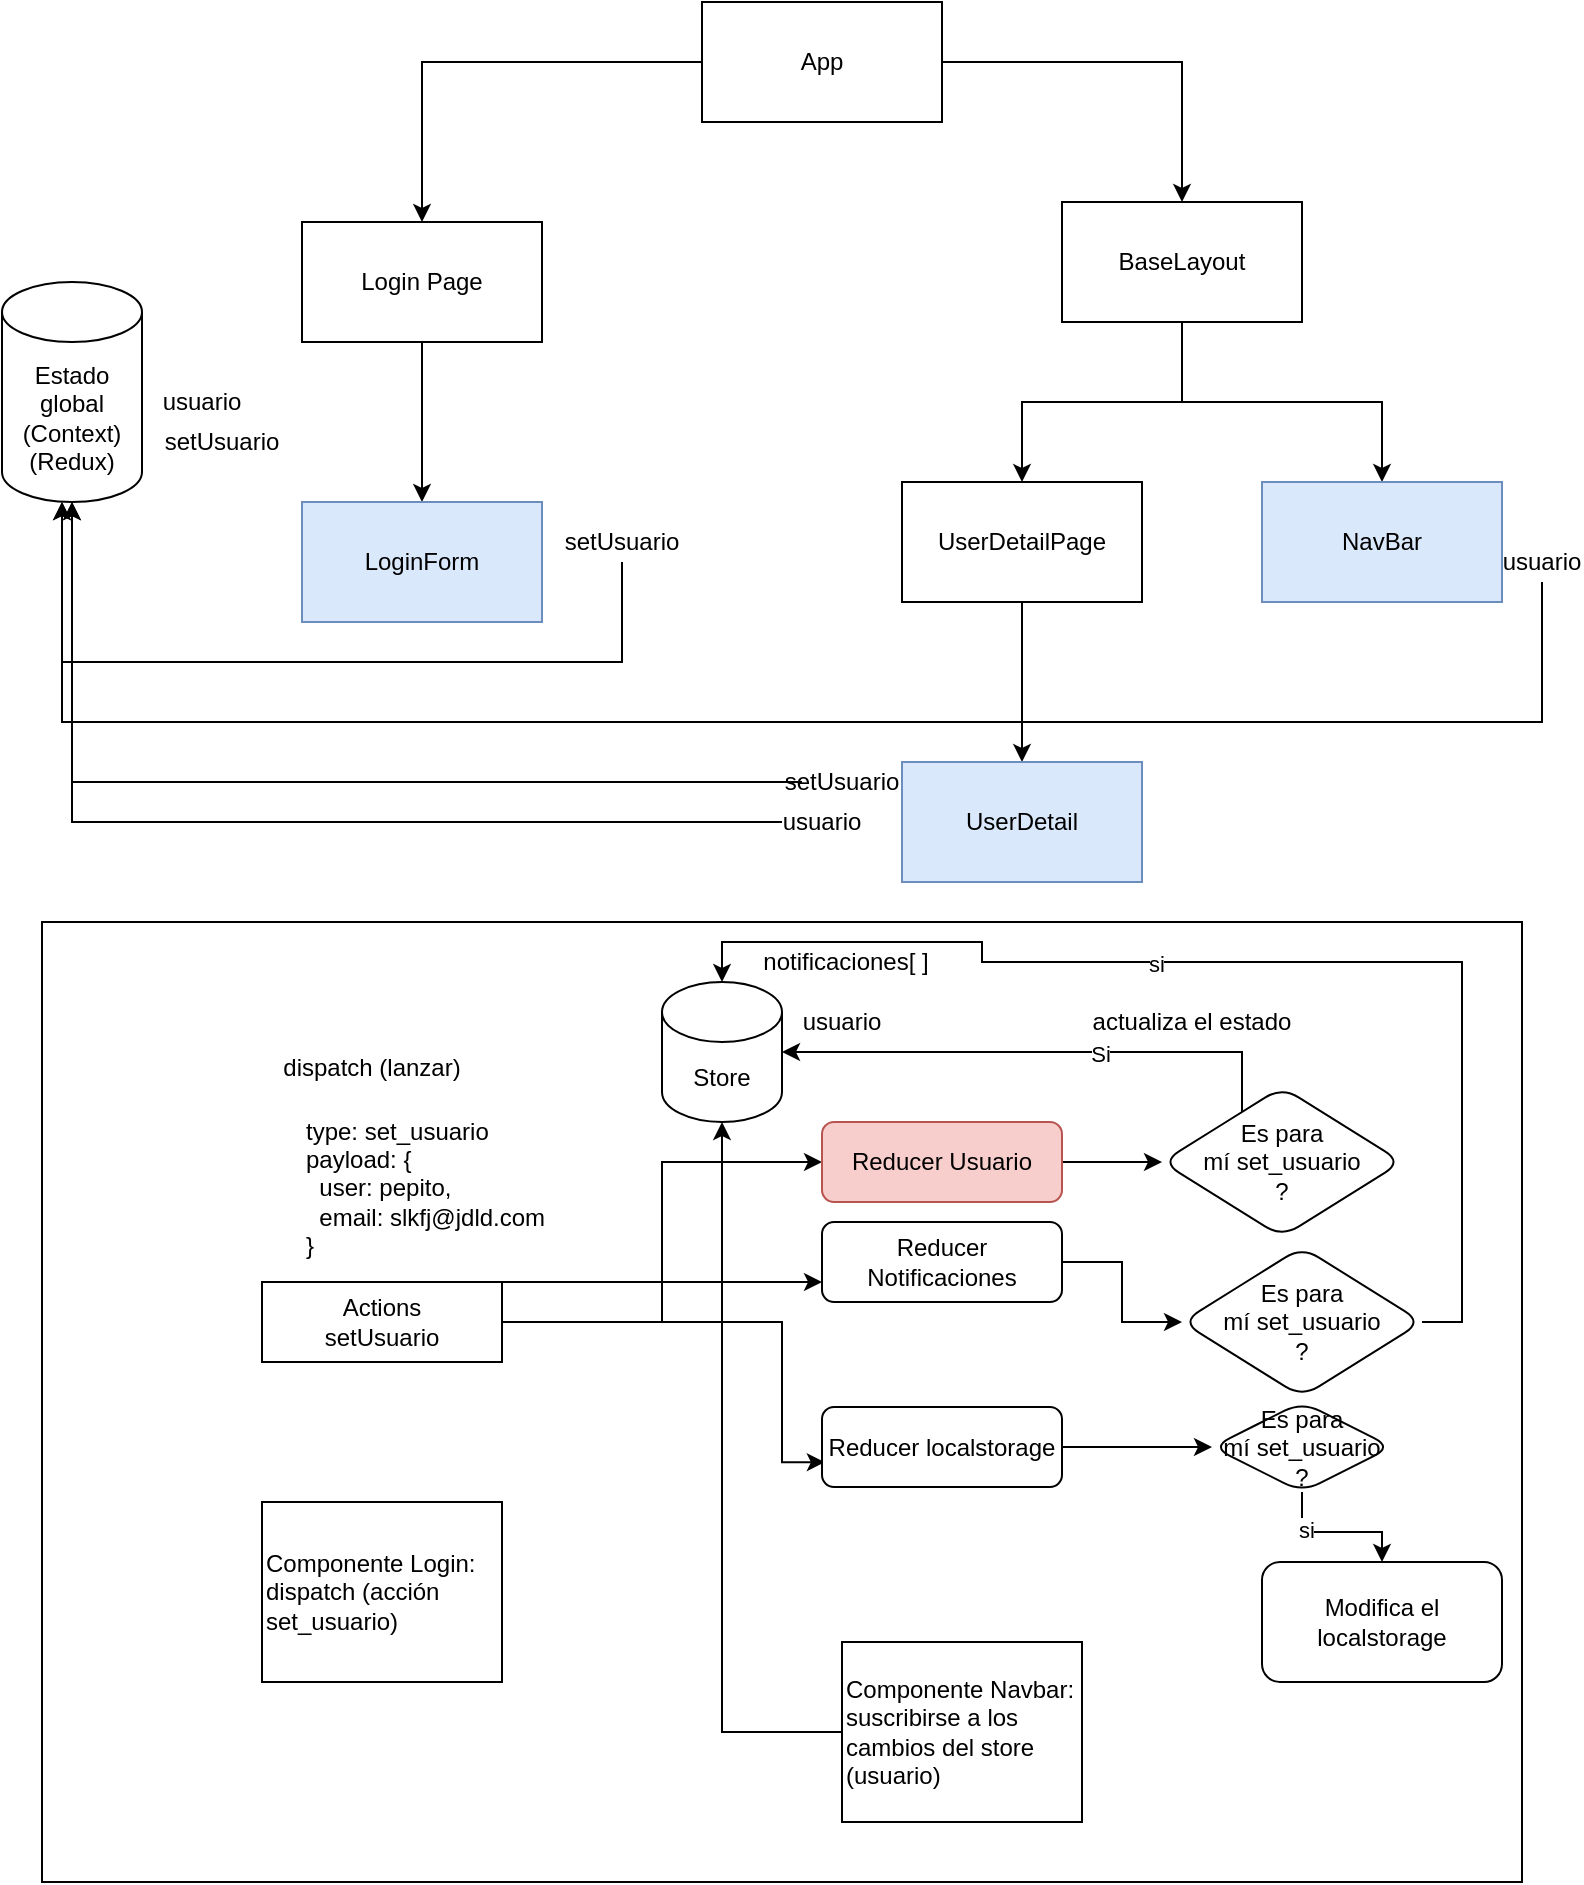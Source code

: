 <mxfile version="14.1.8" type="device"><diagram id="zPjdwfPVGDJJzSTL3f-m" name="Página-1"><mxGraphModel dx="825" dy="450" grid="1" gridSize="10" guides="1" tooltips="1" connect="1" arrows="1" fold="1" page="1" pageScale="1" pageWidth="827" pageHeight="1169" math="0" shadow="0"><root><mxCell id="0"/><mxCell id="1" parent="0"/><mxCell id="b8tLOjOI1qxEpnpFuwqI-45" value="" style="rounded=0;whiteSpace=wrap;html=1;" vertex="1" parent="1"><mxGeometry x="60" y="660" width="740" height="480" as="geometry"/></mxCell><mxCell id="b8tLOjOI1qxEpnpFuwqI-3" style="edgeStyle=orthogonalEdgeStyle;rounded=0;orthogonalLoop=1;jettySize=auto;html=1;entryX=0.5;entryY=0;entryDx=0;entryDy=0;" edge="1" parent="1" source="b8tLOjOI1qxEpnpFuwqI-1" target="b8tLOjOI1qxEpnpFuwqI-2"><mxGeometry relative="1" as="geometry"/></mxCell><mxCell id="b8tLOjOI1qxEpnpFuwqI-7" value="" style="edgeStyle=orthogonalEdgeStyle;rounded=0;orthogonalLoop=1;jettySize=auto;html=1;" edge="1" parent="1" source="b8tLOjOI1qxEpnpFuwqI-1" target="b8tLOjOI1qxEpnpFuwqI-6"><mxGeometry relative="1" as="geometry"/></mxCell><mxCell id="b8tLOjOI1qxEpnpFuwqI-1" value="App" style="rounded=0;whiteSpace=wrap;html=1;" vertex="1" parent="1"><mxGeometry x="390" y="200" width="120" height="60" as="geometry"/></mxCell><mxCell id="b8tLOjOI1qxEpnpFuwqI-5" value="" style="edgeStyle=orthogonalEdgeStyle;rounded=0;orthogonalLoop=1;jettySize=auto;html=1;" edge="1" parent="1" source="b8tLOjOI1qxEpnpFuwqI-2" target="b8tLOjOI1qxEpnpFuwqI-4"><mxGeometry relative="1" as="geometry"/></mxCell><mxCell id="b8tLOjOI1qxEpnpFuwqI-2" value="Login Page" style="rounded=0;whiteSpace=wrap;html=1;" vertex="1" parent="1"><mxGeometry x="190" y="310" width="120" height="60" as="geometry"/></mxCell><mxCell id="b8tLOjOI1qxEpnpFuwqI-4" value="LoginForm" style="whiteSpace=wrap;html=1;rounded=0;fillColor=#dae8fc;strokeColor=#6c8ebf;" vertex="1" parent="1"><mxGeometry x="190" y="450" width="120" height="60" as="geometry"/></mxCell><mxCell id="b8tLOjOI1qxEpnpFuwqI-9" value="" style="edgeStyle=orthogonalEdgeStyle;rounded=0;orthogonalLoop=1;jettySize=auto;html=1;" edge="1" parent="1" source="b8tLOjOI1qxEpnpFuwqI-6" target="b8tLOjOI1qxEpnpFuwqI-8"><mxGeometry relative="1" as="geometry"/></mxCell><mxCell id="b8tLOjOI1qxEpnpFuwqI-13" value="" style="edgeStyle=orthogonalEdgeStyle;rounded=0;orthogonalLoop=1;jettySize=auto;html=1;" edge="1" parent="1" source="b8tLOjOI1qxEpnpFuwqI-6" target="b8tLOjOI1qxEpnpFuwqI-12"><mxGeometry relative="1" as="geometry"/></mxCell><mxCell id="b8tLOjOI1qxEpnpFuwqI-6" value="BaseLayout" style="whiteSpace=wrap;html=1;rounded=0;" vertex="1" parent="1"><mxGeometry x="570" y="300" width="120" height="60" as="geometry"/></mxCell><mxCell id="b8tLOjOI1qxEpnpFuwqI-11" value="" style="edgeStyle=orthogonalEdgeStyle;rounded=0;orthogonalLoop=1;jettySize=auto;html=1;" edge="1" parent="1" source="b8tLOjOI1qxEpnpFuwqI-8" target="b8tLOjOI1qxEpnpFuwqI-10"><mxGeometry relative="1" as="geometry"/></mxCell><mxCell id="b8tLOjOI1qxEpnpFuwqI-8" value="UserDetailPage" style="whiteSpace=wrap;html=1;rounded=0;" vertex="1" parent="1"><mxGeometry x="490" y="440" width="120" height="60" as="geometry"/></mxCell><mxCell id="b8tLOjOI1qxEpnpFuwqI-10" value="UserDetail" style="whiteSpace=wrap;html=1;rounded=0;fillColor=#dae8fc;strokeColor=#6c8ebf;" vertex="1" parent="1"><mxGeometry x="490" y="580" width="120" height="60" as="geometry"/></mxCell><mxCell id="b8tLOjOI1qxEpnpFuwqI-12" value="NavBar" style="whiteSpace=wrap;html=1;rounded=0;fillColor=#dae8fc;strokeColor=#6c8ebf;" vertex="1" parent="1"><mxGeometry x="670" y="440" width="120" height="60" as="geometry"/></mxCell><mxCell id="b8tLOjOI1qxEpnpFuwqI-39" style="edgeStyle=orthogonalEdgeStyle;rounded=0;orthogonalLoop=1;jettySize=auto;html=1;" edge="1" parent="1" source="b8tLOjOI1qxEpnpFuwqI-18" target="b8tLOjOI1qxEpnpFuwqI-27"><mxGeometry relative="1" as="geometry"/></mxCell><mxCell id="b8tLOjOI1qxEpnpFuwqI-18" value="usuario" style="text;html=1;strokeColor=none;fillColor=none;align=center;verticalAlign=middle;whiteSpace=wrap;rounded=0;" vertex="1" parent="1"><mxGeometry x="430" y="600" width="40" height="20" as="geometry"/></mxCell><mxCell id="b8tLOjOI1qxEpnpFuwqI-38" style="edgeStyle=orthogonalEdgeStyle;rounded=0;orthogonalLoop=1;jettySize=auto;html=1;entryX=0.5;entryY=1;entryDx=0;entryDy=0;entryPerimeter=0;" edge="1" parent="1" source="b8tLOjOI1qxEpnpFuwqI-24" target="b8tLOjOI1qxEpnpFuwqI-27"><mxGeometry relative="1" as="geometry"/></mxCell><mxCell id="b8tLOjOI1qxEpnpFuwqI-24" value="setUsuario" style="text;html=1;strokeColor=none;fillColor=none;align=center;verticalAlign=middle;whiteSpace=wrap;rounded=0;" vertex="1" parent="1"><mxGeometry x="440" y="580" width="40" height="20" as="geometry"/></mxCell><mxCell id="b8tLOjOI1qxEpnpFuwqI-27" value="Estado global&lt;br&gt;(Context)&lt;br&gt;(Redux)&lt;br&gt;" style="shape=cylinder3;whiteSpace=wrap;html=1;boundedLbl=1;backgroundOutline=1;size=15;" vertex="1" parent="1"><mxGeometry x="40" y="340" width="70" height="110" as="geometry"/></mxCell><mxCell id="b8tLOjOI1qxEpnpFuwqI-30" value="usuario" style="text;html=1;strokeColor=none;fillColor=none;align=center;verticalAlign=middle;whiteSpace=wrap;rounded=0;" vertex="1" parent="1"><mxGeometry x="120" y="390" width="40" height="20" as="geometry"/></mxCell><mxCell id="b8tLOjOI1qxEpnpFuwqI-31" value="setUsuario" style="text;html=1;strokeColor=none;fillColor=none;align=center;verticalAlign=middle;whiteSpace=wrap;rounded=0;" vertex="1" parent="1"><mxGeometry x="130" y="410" width="40" height="20" as="geometry"/></mxCell><mxCell id="b8tLOjOI1qxEpnpFuwqI-37" style="edgeStyle=orthogonalEdgeStyle;rounded=0;orthogonalLoop=1;jettySize=auto;html=1;" edge="1" parent="1" source="b8tLOjOI1qxEpnpFuwqI-33" target="b8tLOjOI1qxEpnpFuwqI-27"><mxGeometry relative="1" as="geometry"><Array as="points"><mxPoint x="350" y="530"/><mxPoint x="70" y="530"/></Array></mxGeometry></mxCell><mxCell id="b8tLOjOI1qxEpnpFuwqI-33" value="setUsuario" style="text;html=1;strokeColor=none;fillColor=none;align=center;verticalAlign=middle;whiteSpace=wrap;rounded=0;" vertex="1" parent="1"><mxGeometry x="330" y="460" width="40" height="20" as="geometry"/></mxCell><mxCell id="b8tLOjOI1qxEpnpFuwqI-36" style="edgeStyle=orthogonalEdgeStyle;rounded=0;orthogonalLoop=1;jettySize=auto;html=1;" edge="1" parent="1" source="b8tLOjOI1qxEpnpFuwqI-34" target="b8tLOjOI1qxEpnpFuwqI-27"><mxGeometry relative="1" as="geometry"><Array as="points"><mxPoint x="810" y="560"/><mxPoint x="70" y="560"/></Array></mxGeometry></mxCell><mxCell id="b8tLOjOI1qxEpnpFuwqI-34" value="usuario" style="text;html=1;strokeColor=none;fillColor=none;align=center;verticalAlign=middle;whiteSpace=wrap;rounded=0;" vertex="1" parent="1"><mxGeometry x="790" y="470" width="40" height="20" as="geometry"/></mxCell><mxCell id="b8tLOjOI1qxEpnpFuwqI-40" value="Store" style="shape=cylinder3;whiteSpace=wrap;html=1;boundedLbl=1;backgroundOutline=1;size=15;" vertex="1" parent="1"><mxGeometry x="370" y="690" width="60" height="70" as="geometry"/></mxCell><mxCell id="b8tLOjOI1qxEpnpFuwqI-41" value="usuario" style="text;html=1;strokeColor=none;fillColor=none;align=center;verticalAlign=middle;whiteSpace=wrap;rounded=0;" vertex="1" parent="1"><mxGeometry x="440" y="700" width="40" height="20" as="geometry"/></mxCell><mxCell id="b8tLOjOI1qxEpnpFuwqI-49" style="edgeStyle=orthogonalEdgeStyle;rounded=0;orthogonalLoop=1;jettySize=auto;html=1;entryX=0;entryY=0.5;entryDx=0;entryDy=0;" edge="1" parent="1" source="b8tLOjOI1qxEpnpFuwqI-42" target="b8tLOjOI1qxEpnpFuwqI-46"><mxGeometry relative="1" as="geometry"/></mxCell><mxCell id="b8tLOjOI1qxEpnpFuwqI-50" style="edgeStyle=orthogonalEdgeStyle;rounded=0;orthogonalLoop=1;jettySize=auto;html=1;" edge="1" parent="1" source="b8tLOjOI1qxEpnpFuwqI-42" target="b8tLOjOI1qxEpnpFuwqI-47"><mxGeometry relative="1" as="geometry"><Array as="points"><mxPoint x="410" y="840"/><mxPoint x="410" y="840"/></Array></mxGeometry></mxCell><mxCell id="b8tLOjOI1qxEpnpFuwqI-51" style="edgeStyle=orthogonalEdgeStyle;rounded=0;orthogonalLoop=1;jettySize=auto;html=1;entryX=0.012;entryY=0.69;entryDx=0;entryDy=0;entryPerimeter=0;" edge="1" parent="1" source="b8tLOjOI1qxEpnpFuwqI-42" target="b8tLOjOI1qxEpnpFuwqI-48"><mxGeometry relative="1" as="geometry"><Array as="points"><mxPoint x="430" y="860"/><mxPoint x="430" y="930"/></Array></mxGeometry></mxCell><mxCell id="b8tLOjOI1qxEpnpFuwqI-42" value="Actions&lt;br&gt;setUsuario" style="rounded=0;whiteSpace=wrap;html=1;" vertex="1" parent="1"><mxGeometry x="170" y="840" width="120" height="40" as="geometry"/></mxCell><mxCell id="b8tLOjOI1qxEpnpFuwqI-44" value="dispatch (lanzar)" style="text;html=1;strokeColor=none;fillColor=none;align=center;verticalAlign=middle;whiteSpace=wrap;rounded=0;" vertex="1" parent="1"><mxGeometry x="170" y="722.5" width="110" height="20" as="geometry"/></mxCell><mxCell id="b8tLOjOI1qxEpnpFuwqI-53" value="" style="edgeStyle=orthogonalEdgeStyle;rounded=0;orthogonalLoop=1;jettySize=auto;html=1;" edge="1" parent="1" source="b8tLOjOI1qxEpnpFuwqI-46" target="b8tLOjOI1qxEpnpFuwqI-52"><mxGeometry relative="1" as="geometry"/></mxCell><mxCell id="b8tLOjOI1qxEpnpFuwqI-46" value="Reducer Usuario" style="rounded=1;whiteSpace=wrap;html=1;fillColor=#f8cecc;strokeColor=#b85450;" vertex="1" parent="1"><mxGeometry x="450" y="760" width="120" height="40" as="geometry"/></mxCell><mxCell id="b8tLOjOI1qxEpnpFuwqI-66" style="edgeStyle=orthogonalEdgeStyle;rounded=0;orthogonalLoop=1;jettySize=auto;html=1;" edge="1" parent="1" source="b8tLOjOI1qxEpnpFuwqI-47" target="b8tLOjOI1qxEpnpFuwqI-65"><mxGeometry relative="1" as="geometry"/></mxCell><mxCell id="b8tLOjOI1qxEpnpFuwqI-47" value="Reducer Notificaciones" style="rounded=1;whiteSpace=wrap;html=1;" vertex="1" parent="1"><mxGeometry x="450" y="810" width="120" height="40" as="geometry"/></mxCell><mxCell id="b8tLOjOI1qxEpnpFuwqI-71" style="edgeStyle=orthogonalEdgeStyle;rounded=0;orthogonalLoop=1;jettySize=auto;html=1;" edge="1" parent="1" source="b8tLOjOI1qxEpnpFuwqI-48" target="b8tLOjOI1qxEpnpFuwqI-70"><mxGeometry relative="1" as="geometry"/></mxCell><mxCell id="b8tLOjOI1qxEpnpFuwqI-48" value="Reducer localstorage" style="rounded=1;whiteSpace=wrap;html=1;" vertex="1" parent="1"><mxGeometry x="450" y="902.5" width="120" height="40" as="geometry"/></mxCell><mxCell id="b8tLOjOI1qxEpnpFuwqI-54" style="edgeStyle=orthogonalEdgeStyle;rounded=0;orthogonalLoop=1;jettySize=auto;html=1;" edge="1" parent="1" source="b8tLOjOI1qxEpnpFuwqI-52" target="b8tLOjOI1qxEpnpFuwqI-40"><mxGeometry relative="1" as="geometry"><Array as="points"><mxPoint x="660" y="725"/></Array></mxGeometry></mxCell><mxCell id="b8tLOjOI1qxEpnpFuwqI-55" value="Si" style="edgeLabel;html=1;align=center;verticalAlign=middle;resizable=0;points=[];" vertex="1" connectable="0" parent="b8tLOjOI1qxEpnpFuwqI-54"><mxGeometry x="-0.223" y="1" relative="1" as="geometry"><mxPoint as="offset"/></mxGeometry></mxCell><mxCell id="b8tLOjOI1qxEpnpFuwqI-52" value="Es para mí&amp;nbsp;&lt;span style=&quot;text-align: left&quot;&gt;set_usuario&lt;/span&gt;&lt;br&gt;?" style="rhombus;whiteSpace=wrap;html=1;rounded=1;" vertex="1" parent="1"><mxGeometry x="620" y="742.5" width="120" height="75" as="geometry"/></mxCell><mxCell id="b8tLOjOI1qxEpnpFuwqI-56" value="type: set_usuario&lt;br&gt;payload: {&lt;br&gt;&amp;nbsp; user: pepito,&lt;br&gt;&amp;nbsp; email: slkfj@jdld.com&lt;br&gt;}" style="text;html=1;strokeColor=none;fillColor=none;align=left;verticalAlign=middle;whiteSpace=wrap;rounded=0;" vertex="1" parent="1"><mxGeometry x="190" y="775" width="140" height="35" as="geometry"/></mxCell><mxCell id="b8tLOjOI1qxEpnpFuwqI-59" value="Componente Login:&lt;br&gt;dispatch (acción set_usuario)" style="rounded=0;whiteSpace=wrap;html=1;align=left;" vertex="1" parent="1"><mxGeometry x="170" y="950" width="120" height="90" as="geometry"/></mxCell><mxCell id="b8tLOjOI1qxEpnpFuwqI-61" style="edgeStyle=orthogonalEdgeStyle;rounded=0;orthogonalLoop=1;jettySize=auto;html=1;" edge="1" parent="1" source="b8tLOjOI1qxEpnpFuwqI-60" target="b8tLOjOI1qxEpnpFuwqI-40"><mxGeometry relative="1" as="geometry"/></mxCell><mxCell id="b8tLOjOI1qxEpnpFuwqI-60" value="Componente Navbar:&lt;br&gt;suscribirse a los cambios del store (usuario)" style="rounded=0;whiteSpace=wrap;html=1;align=left;" vertex="1" parent="1"><mxGeometry x="460" y="1020" width="120" height="90" as="geometry"/></mxCell><mxCell id="b8tLOjOI1qxEpnpFuwqI-62" value="actualiza el estado" style="text;html=1;strokeColor=none;fillColor=none;align=center;verticalAlign=middle;whiteSpace=wrap;rounded=0;" vertex="1" parent="1"><mxGeometry x="580" y="700" width="110" height="20" as="geometry"/></mxCell><mxCell id="b8tLOjOI1qxEpnpFuwqI-67" style="edgeStyle=orthogonalEdgeStyle;rounded=0;orthogonalLoop=1;jettySize=auto;html=1;entryX=0.5;entryY=0;entryDx=0;entryDy=0;entryPerimeter=0;" edge="1" parent="1" source="b8tLOjOI1qxEpnpFuwqI-65" target="b8tLOjOI1qxEpnpFuwqI-40"><mxGeometry relative="1" as="geometry"><Array as="points"><mxPoint x="770" y="860"/><mxPoint x="770" y="680"/><mxPoint x="530" y="680"/><mxPoint x="530" y="670"/><mxPoint x="400" y="670"/></Array></mxGeometry></mxCell><mxCell id="b8tLOjOI1qxEpnpFuwqI-68" value="si" style="edgeLabel;html=1;align=center;verticalAlign=middle;resizable=0;points=[];" vertex="1" connectable="0" parent="b8tLOjOI1qxEpnpFuwqI-67"><mxGeometry x="0.179" y="1" relative="1" as="geometry"><mxPoint as="offset"/></mxGeometry></mxCell><mxCell id="b8tLOjOI1qxEpnpFuwqI-65" value="Es para mí&amp;nbsp;&lt;span style=&quot;text-align: left&quot;&gt;set_usuario&lt;/span&gt;&lt;br&gt;?" style="rhombus;whiteSpace=wrap;html=1;rounded=1;" vertex="1" parent="1"><mxGeometry x="630" y="822.5" width="120" height="75" as="geometry"/></mxCell><mxCell id="b8tLOjOI1qxEpnpFuwqI-69" value="notificaciones[ ]" style="text;html=1;strokeColor=none;fillColor=none;align=center;verticalAlign=middle;whiteSpace=wrap;rounded=0;" vertex="1" parent="1"><mxGeometry x="414" y="670" width="96" height="20" as="geometry"/></mxCell><mxCell id="b8tLOjOI1qxEpnpFuwqI-75" value="" style="edgeStyle=orthogonalEdgeStyle;rounded=0;orthogonalLoop=1;jettySize=auto;html=1;" edge="1" parent="1" source="b8tLOjOI1qxEpnpFuwqI-70" target="b8tLOjOI1qxEpnpFuwqI-74"><mxGeometry relative="1" as="geometry"/></mxCell><mxCell id="b8tLOjOI1qxEpnpFuwqI-76" value="si" style="edgeLabel;html=1;align=center;verticalAlign=middle;resizable=0;points=[];" vertex="1" connectable="0" parent="b8tLOjOI1qxEpnpFuwqI-75"><mxGeometry x="-0.415" y="1" relative="1" as="geometry"><mxPoint as="offset"/></mxGeometry></mxCell><mxCell id="b8tLOjOI1qxEpnpFuwqI-70" value="Es para mí&amp;nbsp;&lt;span style=&quot;text-align: left&quot;&gt;set_usuario&lt;/span&gt;&lt;br&gt;?" style="rhombus;whiteSpace=wrap;html=1;rounded=1;" vertex="1" parent="1"><mxGeometry x="645" y="900" width="90" height="45" as="geometry"/></mxCell><mxCell id="b8tLOjOI1qxEpnpFuwqI-74" value="Modifica el localstorage" style="whiteSpace=wrap;html=1;rounded=1;" vertex="1" parent="1"><mxGeometry x="670" y="980" width="120" height="60" as="geometry"/></mxCell></root></mxGraphModel></diagram></mxfile>